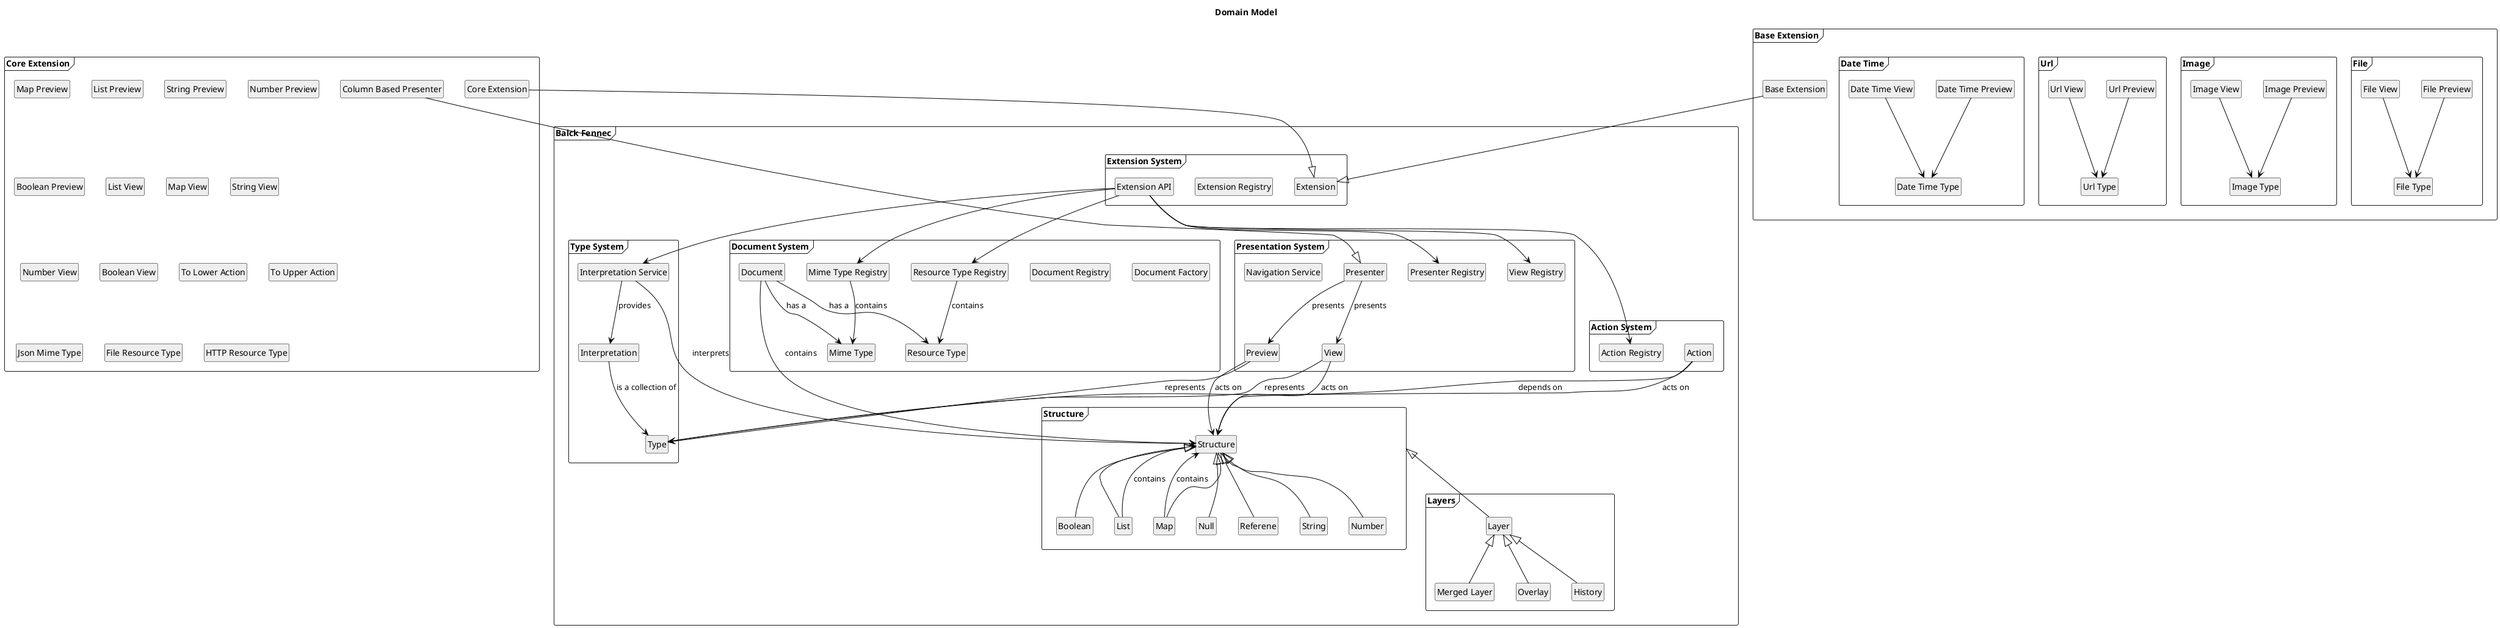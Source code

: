 @startuml domain model

hide circle
hide members
hide methods

skinparam class {
    BackgroundColor #EEE
    ArrowColor Black
    BorderColor Black
}

title Domain Model

package "Balck Fennec" <<Frame>> {

    package "Structure" <<Frame>>{
        class "Structure"               as s
        class "Map"                     as m
        class "List"                    as l
        class "String"                  as str
        class "Number"                  as n
        class "Boolean"                 as b
        class "Null"                    as nu
        class "Referene"                as r

        m -u-|> s
        l -u-|> s
        str -u-|> s
        n -u-|> s
        b -u-|> s
        nu -u-|> s
        r -u-|> s

        m --> s : contains
        l --> s : contains
    }

    package "Layers" <<Frame>> {
        class "Layer"                   as la
        class "Merged Layer"            as ml
        class "Overlay"                 as ol
        class "History"                 as rl

        la -u-|> "Structure"
        ml -u-|> la
        ol -u-|> la
        rl -u-|> la
    }

    package "Type System" <<Frame>>{
        class "Interpretation Service"  as is 
        class "Interpretation"          as i
        class "Type"                    as t
    }

    package "Document System" <<Frame>> {
        class "Document Factory"        as df
        class "Document Registry"       as dr
        class "Document"                as d
        class "Mime Type"               as mt
        class "Mime Type Registry"      as mtr

        class "Resource Type"           as rt
        class "Resource Type Registry"  as rtr

        mtr --> mt : contains
        rtr --> rt : contains
    }

    package "Presentation System" <<Frame>> {
        class "Presenter"               as p
        class "Presenter Registry"      as pr
        class "View"                    as v
        class "Preview"                 as pv
        class "View Registry"           as vr
        class "Navigation Service"      as ns

        p --> v : presents
        p --> pv : presents
    }

    package "Action System" <<Frame>> {
        class "Action"                  as a
        class "Action Registry"         as ar
    }

    package "Extension System" <<Frame>> {
        class "Extension"               as e
        class "Extension Registry"
        class "Extension API"           as api

        api --> is
        api --> pr
        api --> ar
        api --> vr
        api --> mtr
        api --> rtr
    }
}

package "Core Extension" <<Frame>> {
    class "Core Extension"          as ce
    ce --|> e

    ' Views
    class "Map Preview"             as mp
    class "List Preview"            as lp
    class "String Preview"          as sp
    class "Number Preview"          as np
    class "Boolean Preview"         as bp
    class "Null Preview"            as np
    
    class "List View"               as lv
    class "Map View"                as mv
    class "String View"             as sv
    class "Number View"             as nv
    class "Boolean View"            as bv


    ' Actions
    class "To Lower Action"           as tla
    class "To Upper Action"           as tua

    ' presetners
    class "Column Based Presenter"  as cbp
    cbp --|> p

    ' Mime Types
    class "Json Mime Type"          as jmt

    ' Resource Types
    class "File Resource Type"      as frt
    class "HTTP Resource Type"      as hrt

}

package "Base Extension" <<Frame>> {
    class "Base Extension"          as be
    be --|> e

    ' Views
    package "File" <<Frame>> {
        class "File Type"               as ft
        class "File Preview"            as fp
        class "File View"               as fv
        fp --> ft
        fv --> ft
    }

    package "Image" <<Frame>> {
        class "Image Type"              as it
        class "Image Preview"           as ip
        class "Image View"              as iv
        ip --> it
        iv --> it
    }

    package "Url" <<Frame>> {
        class "Url Type"                as ut
        class "Url Preview"             as up
        class "Url View"                as uv
        up --> ut
        uv --> ut
    }

    package "Date Time" <<Frame>> {
        class "Date Time Type"          as dt
        class "Date Time Preview"       as dtp
        class "Date Time View"          as dtv
        dtp --> dt
        dtv --> dt
    }
}

' relations

d --> s : contains
d --> mt : has a
d --> rt : has a

is --> s : interprets
is --> i : provides
i --> t : is a collection of

v --> t : represents
v --> s : acts on
pv --> t : represents
pv --> s : acts on

a --> s : acts on
a --> t : depends on


' arrangement

/'
s -[hidden]d- "Action System"
s -[hidden]d- "Type System"
s -[hidden]d- "Presentation System"
s -[hidden]d- "Document System"

"Type System" -[hidden]l- "Presentation System"

"Type System" -[hidden]d- "Action System"
"Action System" -[hidden]u- "Type System"
'/

@enduml
